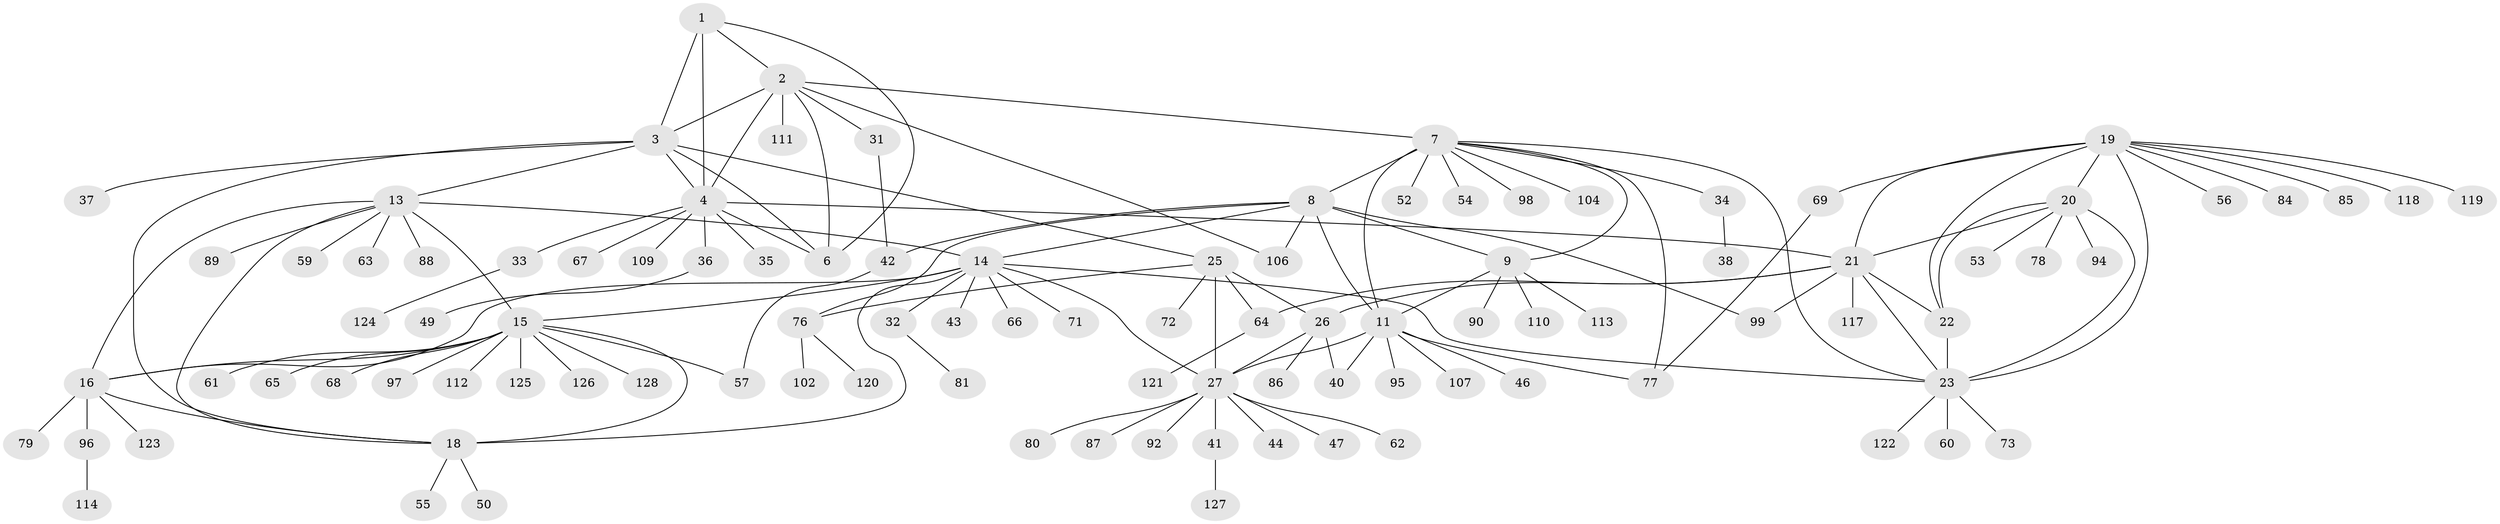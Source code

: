 // original degree distribution, {6: 0.0234375, 10: 0.0546875, 9: 0.0390625, 7: 0.03125, 5: 0.0234375, 8: 0.0234375, 11: 0.03125, 13: 0.0078125, 2: 0.15625, 1: 0.5703125, 3: 0.03125, 4: 0.0078125}
// Generated by graph-tools (version 1.1) at 2025/42/03/06/25 10:42:14]
// undirected, 101 vertices, 138 edges
graph export_dot {
graph [start="1"]
  node [color=gray90,style=filled];
  1 [super="+75"];
  2 [super="+45"];
  3 [super="+93"];
  4 [super="+5"];
  6;
  7 [super="+10"];
  8 [super="+101"];
  9 [super="+100"];
  11 [super="+12"];
  13 [super="+48"];
  14 [super="+105"];
  15 [super="+17"];
  16 [super="+70"];
  18 [super="+83"];
  19 [super="+24"];
  20 [super="+103"];
  21 [super="+116"];
  22;
  23 [super="+39"];
  25 [super="+29"];
  26 [super="+30"];
  27 [super="+28"];
  31;
  32;
  33;
  34;
  35;
  36 [super="+58"];
  37;
  38;
  40;
  41;
  42 [super="+51"];
  43;
  44;
  46;
  47;
  49;
  50;
  52 [super="+91"];
  53;
  54;
  55;
  56 [super="+74"];
  57;
  59;
  60;
  61;
  62;
  63;
  64;
  65;
  66;
  67;
  68;
  69;
  71;
  72;
  73;
  76 [super="+82"];
  77 [super="+108"];
  78;
  79;
  80;
  81;
  84;
  85;
  86;
  87;
  88;
  89;
  90;
  92;
  94;
  95;
  96;
  97;
  98;
  99;
  102;
  104 [super="+115"];
  106;
  107;
  109;
  110;
  111;
  112;
  113;
  114;
  117;
  118;
  119;
  120;
  121;
  122;
  123;
  124;
  125;
  126;
  127;
  128;
  1 -- 2;
  1 -- 3;
  1 -- 4 [weight=2];
  1 -- 6;
  2 -- 3;
  2 -- 4 [weight=2];
  2 -- 6;
  2 -- 31;
  2 -- 106;
  2 -- 111;
  2 -- 7;
  3 -- 4 [weight=2];
  3 -- 6;
  3 -- 13;
  3 -- 25;
  3 -- 37;
  3 -- 18;
  4 -- 6 [weight=2];
  4 -- 21;
  4 -- 33;
  4 -- 35;
  4 -- 109;
  4 -- 67;
  4 -- 36;
  7 -- 8 [weight=2];
  7 -- 9 [weight=2];
  7 -- 11 [weight=4];
  7 -- 34;
  7 -- 52;
  7 -- 54;
  7 -- 98;
  7 -- 104;
  7 -- 23;
  7 -- 77;
  8 -- 9;
  8 -- 11 [weight=2];
  8 -- 14;
  8 -- 76;
  8 -- 99;
  8 -- 106;
  8 -- 42;
  9 -- 11 [weight=2];
  9 -- 90;
  9 -- 113;
  9 -- 110;
  11 -- 95;
  11 -- 40;
  11 -- 107;
  11 -- 77;
  11 -- 46;
  11 -- 27;
  13 -- 14;
  13 -- 15 [weight=2];
  13 -- 16;
  13 -- 18;
  13 -- 59;
  13 -- 63;
  13 -- 88;
  13 -- 89;
  14 -- 15 [weight=2];
  14 -- 16;
  14 -- 18;
  14 -- 23;
  14 -- 27;
  14 -- 32;
  14 -- 43;
  14 -- 66;
  14 -- 71;
  15 -- 16 [weight=2];
  15 -- 18 [weight=2];
  15 -- 65;
  15 -- 112;
  15 -- 125;
  15 -- 126;
  15 -- 128;
  15 -- 97;
  15 -- 68;
  15 -- 57;
  15 -- 61;
  16 -- 18;
  16 -- 79;
  16 -- 96;
  16 -- 123;
  18 -- 50;
  18 -- 55;
  19 -- 20 [weight=2];
  19 -- 21 [weight=2];
  19 -- 22 [weight=2];
  19 -- 23 [weight=2];
  19 -- 56;
  19 -- 69;
  19 -- 84;
  19 -- 85;
  19 -- 118;
  19 -- 119;
  20 -- 21;
  20 -- 22;
  20 -- 23;
  20 -- 53;
  20 -- 78;
  20 -- 94;
  21 -- 22;
  21 -- 23;
  21 -- 26;
  21 -- 99;
  21 -- 117;
  21 -- 64;
  22 -- 23;
  23 -- 60;
  23 -- 73;
  23 -- 122;
  25 -- 26 [weight=4];
  25 -- 27 [weight=4];
  25 -- 76;
  25 -- 64;
  25 -- 72;
  26 -- 27 [weight=4];
  26 -- 86;
  26 -- 40;
  27 -- 41;
  27 -- 47;
  27 -- 62;
  27 -- 80;
  27 -- 87;
  27 -- 44;
  27 -- 92;
  31 -- 42;
  32 -- 81;
  33 -- 124;
  34 -- 38;
  36 -- 49;
  41 -- 127;
  42 -- 57;
  64 -- 121;
  69 -- 77;
  76 -- 102;
  76 -- 120;
  96 -- 114;
}

